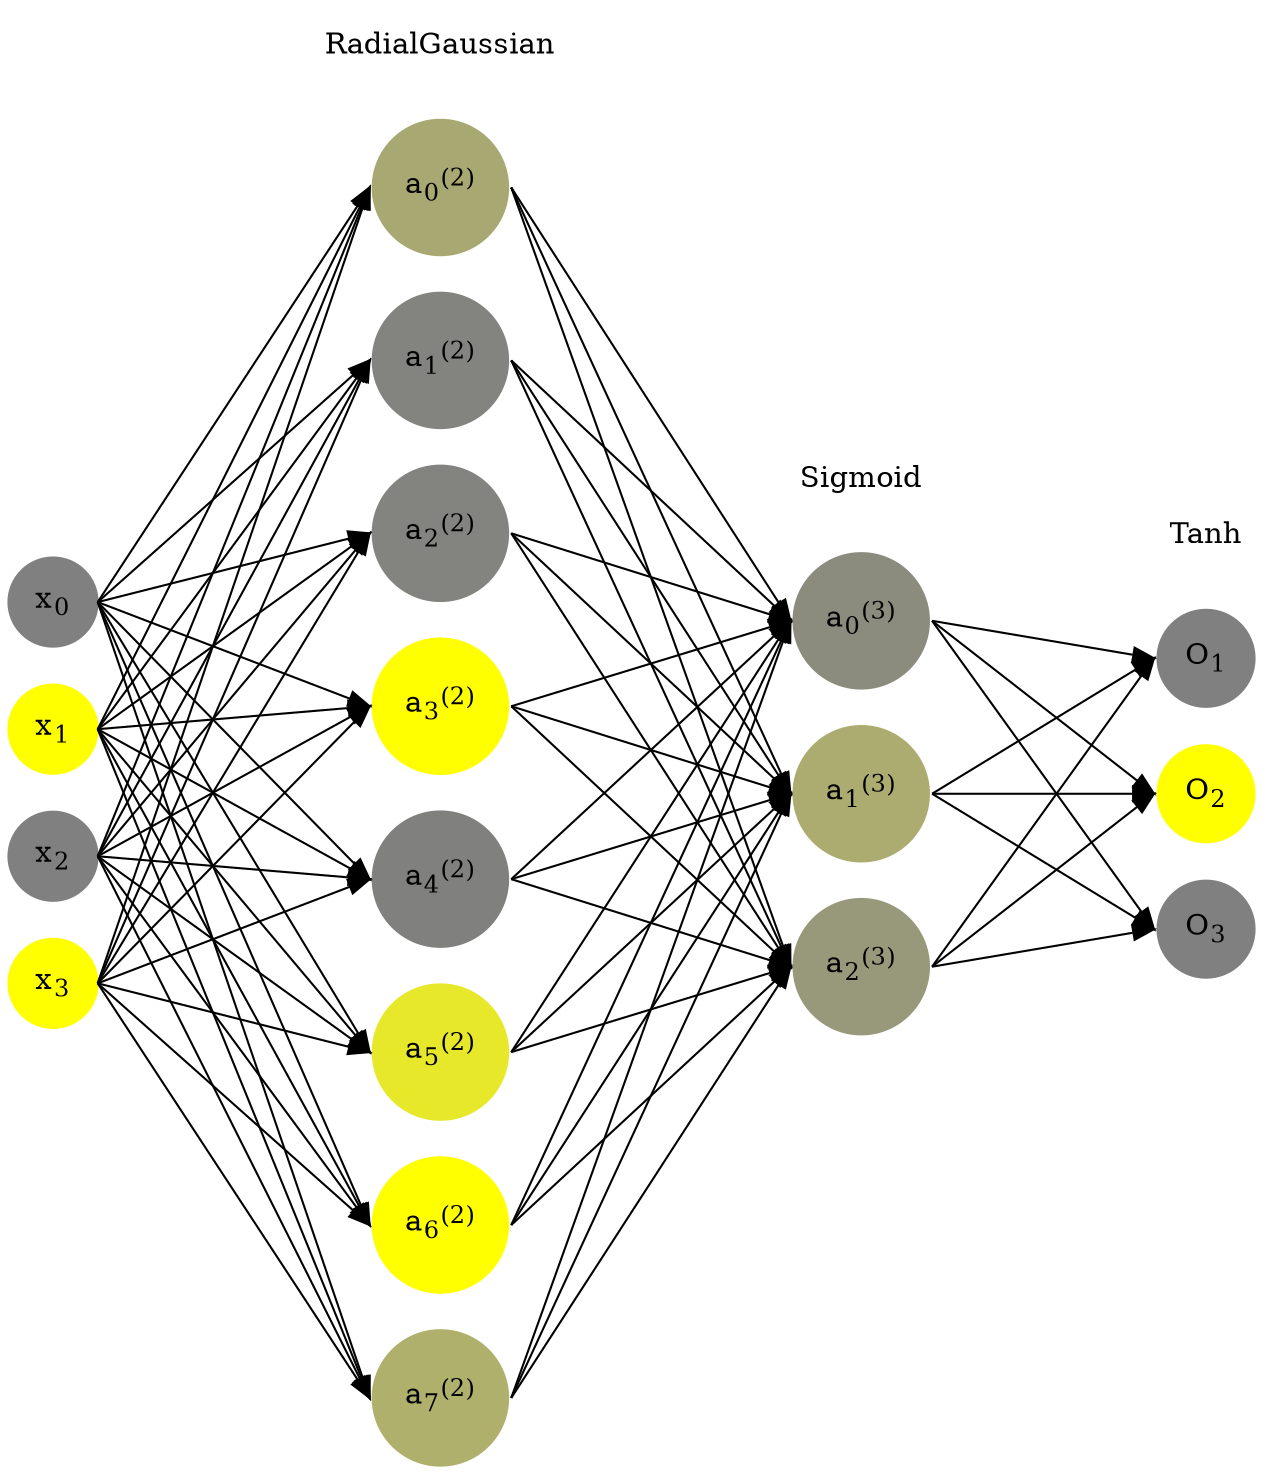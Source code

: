 digraph G {
	rankdir = LR;
	splines=false;
	edge[style=invis];
	ranksep= 1.4;
	{
	node [shape=circle, color="0.1667, 0.0, 0.5", style=filled, fillcolor="0.1667, 0.0, 0.5"];
	x0 [label=<x<sub>0</sub>>];
	}
	{
	node [shape=circle, color="0.1667, 1.0, 1.0", style=filled, fillcolor="0.1667, 1.0, 1.0"];
	x1 [label=<x<sub>1</sub>>];
	}
	{
	node [shape=circle, color="0.1667, 0.0, 0.5", style=filled, fillcolor="0.1667, 0.0, 0.5"];
	x2 [label=<x<sub>2</sub>>];
	}
	{
	node [shape=circle, color="0.1667, 1.0, 1.0", style=filled, fillcolor="0.1667, 1.0, 1.0"];
	x3 [label=<x<sub>3</sub>>];
	}
	{
	node [shape=circle, color="0.1667, 0.319747, 0.659874", style=filled, fillcolor="0.1667, 0.319747, 0.659874"];
	a02 [label=<a<sub>0</sub><sup>(2)</sup>>];
	}
	{
	node [shape=circle, color="0.1667, 0.027930, 0.513965", style=filled, fillcolor="0.1667, 0.027930, 0.513965"];
	a12 [label=<a<sub>1</sub><sup>(2)</sup>>];
	}
	{
	node [shape=circle, color="0.1667, 0.026736, 0.513368", style=filled, fillcolor="0.1667, 0.026736, 0.513368"];
	a22 [label=<a<sub>2</sub><sup>(2)</sup>>];
	}
	{
	node [shape=circle, color="0.1667, 0.996149, 0.998075", style=filled, fillcolor="0.1667, 0.996149, 0.998075"];
	a32 [label=<a<sub>3</sub><sup>(2)</sup>>];
	}
	{
	node [shape=circle, color="0.1667, 0.004165, 0.502083", style=filled, fillcolor="0.1667, 0.004165, 0.502083"];
	a42 [label=<a<sub>4</sub><sup>(2)</sup>>];
	}
	{
	node [shape=circle, color="0.1667, 0.813253, 0.906626", style=filled, fillcolor="0.1667, 0.813253, 0.906626"];
	a52 [label=<a<sub>5</sub><sup>(2)</sup>>];
	}
	{
	node [shape=circle, color="0.1667, 0.999841, 0.999921", style=filled, fillcolor="0.1667, 0.999841, 0.999921"];
	a62 [label=<a<sub>6</sub><sup>(2)</sup>>];
	}
	{
	node [shape=circle, color="0.1667, 0.379389, 0.689695", style=filled, fillcolor="0.1667, 0.379389, 0.689695"];
	a72 [label=<a<sub>7</sub><sup>(2)</sup>>];
	}
	{
	node [shape=circle, color="0.1667, 0.096025, 0.548013", style=filled, fillcolor="0.1667, 0.096025, 0.548013"];
	a03 [label=<a<sub>0</sub><sup>(3)</sup>>];
	}
	{
	node [shape=circle, color="0.1667, 0.347387, 0.673693", style=filled, fillcolor="0.1667, 0.347387, 0.673693"];
	a13 [label=<a<sub>1</sub><sup>(3)</sup>>];
	}
	{
	node [shape=circle, color="0.1667, 0.194444, 0.597222", style=filled, fillcolor="0.1667, 0.194444, 0.597222"];
	a23 [label=<a<sub>2</sub><sup>(3)</sup>>];
	}
	{
	node [shape=circle, color="0.1667, 0.0, 0.5", style=filled, fillcolor="0.1667, 0.0, 0.5"];
	O1 [label=<O<sub>1</sub>>];
	}
	{
	node [shape=circle, color="0.1667, 1.0, 1.0", style=filled, fillcolor="0.1667, 1.0, 1.0"];
	O2 [label=<O<sub>2</sub>>];
	}
	{
	node [shape=circle, color="0.1667, 0.0, 0.5", style=filled, fillcolor="0.1667, 0.0, 0.5"];
	O3 [label=<O<sub>3</sub>>];
	}
	{
	rank=same;
	x0->x1->x2->x3;
	}
	{
	rank=same;
	a02->a12->a22->a32->a42->a52->a62->a72;
	}
	{
	rank=same;
	a03->a13->a23;
	}
	{
	rank=same;
	O1->O2->O3;
	}
	l1 [shape=plaintext,label="RadialGaussian"];
	l1->a02;
	{rank=same; l1;a02};
	l2 [shape=plaintext,label="Sigmoid"];
	l2->a03;
	{rank=same; l2;a03};
	l3 [shape=plaintext,label="Tanh"];
	l3->O1;
	{rank=same; l3;O1};
edge[style=solid, tailport=e, headport=w];
	{x0;x1;x2;x3} -> {a02;a12;a22;a32;a42;a52;a62;a72};
	{a02;a12;a22;a32;a42;a52;a62;a72} -> {a03;a13;a23};
	{a03;a13;a23} -> {O1,O2,O3};
}